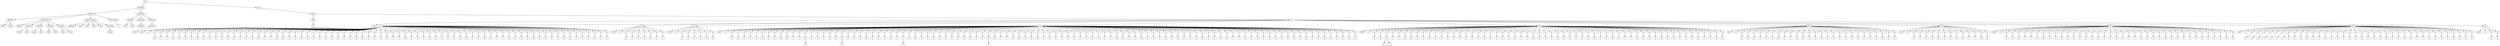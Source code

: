digraph Tree {
	"t0" [label = "TEI"];
	"t1" [label = "teiHeader"];
	"t2" [label = "fileDesc"];
	"t3" [label = "titleStmt"];
	"t4" [label = "title"];
	"t5" [label = "author"];
	"t6" [label = "editionStmt"];
	"t7" [label = "edition"];
	"t8" [label = "respStmt"];
	"t9" [label = "name"];
	"t10" [label = "resp"];
	"t11" [label = "respStmt"];
	"t12" [label = "name"];
	"t13" [label = "resp"];
	"t14" [label = "respStmt"];
	"t15" [label = "name"];
	"t16" [label = "resp"];
	"t17" [label = "respStmt"];
	"t18" [label = "name"];
	"t19" [label = "resp"];
	"t20" [label = "publicationStmt"];
	"t21" [label = "publisher"];
	"t22" [label = "date"];
	"t23" [label = "date"];
	"t24" [label = "idno"];
	"t25" [label = "idno"];
	"t26" [label = "availability"];
	"t27" [label = "licence"];
	"t28" [label = "sourceDesc"];
	"t29" [label = "p"];
	"t30" [label = "profileDesc"];
	"t31" [label = "creation"];
	"t32" [label = "date"];
	"t33" [label = "date"];
	"t34" [label = "langUsage"];
	"t35" [label = "language"];
	"t36" [label = "textClass"];
	"t37" [label = "keywords"];
	"t38" [label = "term"];
	"t39" [label = "text"];
	"t40" [label = "body"];
	"t41" [label = "head"];
	"t42" [label = "lb"];
	"t43" [label = "div"];
	"t44" [label = "head"];
	"t45" [label = "div"];
	"t46" [label = "head"];
	"t47" [label = "p"];
	"t48" [label = "sp"];
	"t49" [label = "p"];
	"t50" [label = "sp"];
	"t51" [label = "p"];
	"t52" [label = "sp"];
	"t53" [label = "p"];
	"t54" [label = "sp"];
	"t55" [label = "p"];
	"t56" [label = "sp"];
	"t57" [label = "p"];
	"t58" [label = "sp"];
	"t59" [label = "p"];
	"t60" [label = "sp"];
	"t61" [label = "p"];
	"t62" [label = "sp"];
	"t63" [label = "p"];
	"t64" [label = "sp"];
	"t65" [label = "p"];
	"t66" [label = "sp"];
	"t67" [label = "p"];
	"t68" [label = "sp"];
	"t69" [label = "p"];
	"t70" [label = "sp"];
	"t71" [label = "p"];
	"t72" [label = "sp"];
	"t73" [label = "p"];
	"t74" [label = "sp"];
	"t75" [label = "p"];
	"t76" [label = "sp"];
	"t77" [label = "p"];
	"t78" [label = "sp"];
	"t79" [label = "p"];
	"t80" [label = "sp"];
	"t81" [label = "p"];
	"t82" [label = "sp"];
	"t83" [label = "p"];
	"t84" [label = "sp"];
	"t85" [label = "p"];
	"t86" [label = "sp"];
	"t87" [label = "p"];
	"t88" [label = "sp"];
	"t89" [label = "p"];
	"t90" [label = "sp"];
	"t91" [label = "p"];
	"t92" [label = "sp"];
	"t93" [label = "p"];
	"t94" [label = "sp"];
	"t95" [label = "p"];
	"t96" [label = "sp"];
	"t97" [label = "p"];
	"t98" [label = "sp"];
	"t99" [label = "p"];
	"t100" [label = "sp"];
	"t101" [label = "p"];
	"t102" [label = "sp"];
	"t103" [label = "p"];
	"t104" [label = "sp"];
	"t105" [label = "p"];
	"t106" [label = "sp"];
	"t107" [label = "p"];
	"t108" [label = "sp"];
	"t109" [label = "p"];
	"t110" [label = "sp"];
	"t111" [label = "p"];
	"t112" [label = "sp"];
	"t113" [label = "p"];
	"t114" [label = "sp"];
	"t115" [label = "p"];
	"t116" [label = "sp"];
	"t117" [label = "p"];
	"t118" [label = "sp"];
	"t119" [label = "p"];
	"t120" [label = "sp"];
	"t121" [label = "p"];
	"t122" [label = "sp"];
	"t123" [label = "p"];
	"t124" [label = "sp"];
	"t125" [label = "p"];
	"t126" [label = "sp"];
	"t127" [label = "p"];
	"t128" [label = "sp"];
	"t129" [label = "p"];
	"t130" [label = "sp"];
	"t131" [label = "p"];
	"t132" [label = "sp"];
	"t133" [label = "p"];
	"t134" [label = "sp"];
	"t135" [label = "p"];
	"t136" [label = "sp"];
	"t137" [label = "p"];
	"t138" [label = "sp"];
	"t139" [label = "p"];
	"t140" [label = "sp"];
	"t141" [label = "p"];
	"t142" [label = "sp"];
	"t143" [label = "p"];
	"t144" [label = "sp"];
	"t145" [label = "p"];
	"t146" [label = "sp"];
	"t147" [label = "p"];
	"t148" [label = "sp"];
	"t149" [label = "p"];
	"t150" [label = "sp"];
	"t151" [label = "p"];
	"t152" [label = "sp"];
	"t153" [label = "p"];
	"t154" [label = "sp"];
	"t155" [label = "p"];
	"t156" [label = "sp"];
	"t157" [label = "p"];
	"t158" [label = "sp"];
	"t159" [label = "p"];
	"t160" [label = "sp"];
	"t161" [label = "p"];
	"t162" [label = "sp"];
	"t163" [label = "p"];
	"t164" [label = "sp"];
	"t165" [label = "p"];
	"t166" [label = "sp"];
	"t167" [label = "p"];
	"t168" [label = "sp"];
	"t169" [label = "p"];
	"t170" [label = "sp"];
	"t171" [label = "p"];
	"t172" [label = "sp"];
	"t173" [label = "p"];
	"t174" [label = "sp"];
	"t175" [label = "p"];
	"t176" [label = "sp"];
	"t177" [label = "p"];
	"t178" [label = "sp"];
	"t179" [label = "p"];
	"t180" [label = "sp"];
	"t181" [label = "p"];
	"t182" [label = "sp"];
	"t183" [label = "p"];
	"t184" [label = "sp"];
	"t185" [label = "p"];
	"t186" [label = "sp"];
	"t187" [label = "p"];
	"t188" [label = "sp"];
	"t189" [label = "p"];
	"t190" [label = "sp"];
	"t191" [label = "p"];
	"t192" [label = "sp"];
	"t193" [label = "p"];
	"t194" [label = "sp"];
	"t195" [label = "p"];
	"t196" [label = "sp"];
	"t197" [label = "p"];
	"t198" [label = "div"];
	"t199" [label = "head"];
	"t200" [label = "p"];
	"t201" [label = "sp"];
	"t202" [label = "p"];
	"t203" [label = "sp"];
	"t204" [label = "p"];
	"t205" [label = "sp"];
	"t206" [label = "p"];
	"t207" [label = "sp"];
	"t208" [label = "p"];
	"t209" [label = "sp"];
	"t210" [label = "p"];
	"t211" [label = "sp"];
	"t212" [label = "p"];
	"t213" [label = "sp"];
	"t214" [label = "p"];
	"t215" [label = "div"];
	"t216" [label = "head"];
	"t217" [label = "p"];
	"t218" [label = "sp"];
	"t219" [label = "p"];
	"t220" [label = "sp"];
	"t221" [label = "p"];
	"t222" [label = "sp"];
	"t223" [label = "p"];
	"t224" [label = "sp"];
	"t225" [label = "p"];
	"t226" [label = "sp"];
	"t227" [label = "p"];
	"t228" [label = "sp"];
	"t229" [label = "p"];
	"t230" [label = "div"];
	"t231" [label = "head"];
	"t232" [label = "p"];
	"t233" [label = "sp"];
	"t234" [label = "p"];
	"t235" [label = "sp"];
	"t236" [label = "p"];
	"t237" [label = "sp"];
	"t238" [label = "p"];
	"t239" [label = "sp"];
	"t240" [label = "p"];
	"t241" [label = "sp"];
	"t242" [label = "p"];
	"t243" [label = "sp"];
	"t244" [label = "p"];
	"t245" [label = "sp"];
	"t246" [label = "p"];
	"t247" [label = "sp"];
	"t248" [label = "p"];
	"t249" [label = "sp"];
	"t250" [label = "p"];
	"t251" [label = "sp"];
	"t252" [label = "p"];
	"t253" [label = "sp"];
	"t254" [label = "p"];
	"t255" [label = "sp"];
	"t256" [label = "p"];
	"t257" [label = "sp"];
	"t258" [label = "p"];
	"t259" [label = "hi"];
	"t260" [label = "sp"];
	"t261" [label = "p"];
	"t262" [label = "sp"];
	"t263" [label = "p"];
	"t264" [label = "sp"];
	"t265" [label = "p"];
	"t266" [label = "sp"];
	"t267" [label = "p"];
	"t268" [label = "sp"];
	"t269" [label = "p"];
	"t270" [label = "sp"];
	"t271" [label = "p"];
	"t272" [label = "hi"];
	"t273" [label = "sp"];
	"t274" [label = "p"];
	"t275" [label = "sp"];
	"t276" [label = "p"];
	"t277" [label = "sp"];
	"t278" [label = "p"];
	"t279" [label = "sp"];
	"t280" [label = "p"];
	"t281" [label = "sp"];
	"t282" [label = "p"];
	"t283" [label = "sp"];
	"t284" [label = "p"];
	"t285" [label = "sp"];
	"t286" [label = "p"];
	"t287" [label = "sp"];
	"t288" [label = "p"];
	"t289" [label = "sp"];
	"t290" [label = "p"];
	"t291" [label = "sp"];
	"t292" [label = "p"];
	"t293" [label = "hi"];
	"t294" [label = "sp"];
	"t295" [label = "p"];
	"t296" [label = "sp"];
	"t297" [label = "p"];
	"t298" [label = "sp"];
	"t299" [label = "p"];
	"t300" [label = "sp"];
	"t301" [label = "p"];
	"t302" [label = "sp"];
	"t303" [label = "p"];
	"t304" [label = "sp"];
	"t305" [label = "p"];
	"t306" [label = "sp"];
	"t307" [label = "p"];
	"t308" [label = "sp"];
	"t309" [label = "p"];
	"t310" [label = "sp"];
	"t311" [label = "p"];
	"t312" [label = "sp"];
	"t313" [label = "p"];
	"t314" [label = "sp"];
	"t315" [label = "p"];
	"t316" [label = "sp"];
	"t317" [label = "p"];
	"t318" [label = "sp"];
	"t319" [label = "p"];
	"t320" [label = "sp"];
	"t321" [label = "p"];
	"t322" [label = "hi"];
	"t323" [label = "sp"];
	"t324" [label = "p"];
	"t325" [label = "sp"];
	"t326" [label = "p"];
	"t327" [label = "sp"];
	"t328" [label = "p"];
	"t329" [label = "sp"];
	"t330" [label = "p"];
	"t331" [label = "sp"];
	"t332" [label = "p"];
	"t333" [label = "sp"];
	"t334" [label = "p"];
	"t335" [label = "sp"];
	"t336" [label = "p"];
	"t337" [label = "sp"];
	"t338" [label = "p"];
	"t339" [label = "sp"];
	"t340" [label = "p"];
	"t341" [label = "sp"];
	"t342" [label = "p"];
	"t343" [label = "sp"];
	"t344" [label = "p"];
	"t345" [label = "sp"];
	"t346" [label = "p"];
	"t347" [label = "sp"];
	"t348" [label = "p"];
	"t349" [label = "sp"];
	"t350" [label = "p"];
	"t351" [label = "sp"];
	"t352" [label = "p"];
	"t353" [label = "sp"];
	"t354" [label = "p"];
	"t355" [label = "sp"];
	"t356" [label = "p"];
	"t357" [label = "sp"];
	"t358" [label = "p"];
	"t359" [label = "sp"];
	"t360" [label = "p"];
	"t361" [label = "sp"];
	"t362" [label = "p"];
	"t363" [label = "sp"];
	"t364" [label = "p"];
	"t365" [label = "sp"];
	"t366" [label = "p"];
	"t367" [label = "sp"];
	"t368" [label = "p"];
	"t369" [label = "sp"];
	"t370" [label = "p"];
	"t371" [label = "sp"];
	"t372" [label = "p"];
	"t373" [label = "sp"];
	"t374" [label = "p"];
	"t375" [label = "sp"];
	"t376" [label = "p"];
	"t377" [label = "sp"];
	"t378" [label = "p"];
	"t379" [label = "sp"];
	"t380" [label = "p"];
	"t381" [label = "sp"];
	"t382" [label = "p"];
	"t383" [label = "sp"];
	"t384" [label = "p"];
	"t385" [label = "sp"];
	"t386" [label = "p"];
	"t387" [label = "sp"];
	"t388" [label = "p"];
	"t389" [label = "sp"];
	"t390" [label = "p"];
	"t391" [label = "sp"];
	"t392" [label = "p"];
	"t393" [label = "sp"];
	"t394" [label = "p"];
	"t395" [label = "sp"];
	"t396" [label = "p"];
	"t397" [label = "sp"];
	"t398" [label = "p"];
	"t399" [label = "sp"];
	"t400" [label = "p"];
	"t401" [label = "sp"];
	"t402" [label = "p"];
	"t403" [label = "sp"];
	"t404" [label = "p"];
	"t405" [label = "sp"];
	"t406" [label = "p"];
	"t407" [label = "sp"];
	"t408" [label = "p"];
	"t409" [label = "sp"];
	"t410" [label = "p"];
	"t411" [label = "sp"];
	"t412" [label = "p"];
	"t413" [label = "sp"];
	"t414" [label = "p"];
	"t415" [label = "sp"];
	"t416" [label = "p"];
	"t417" [label = "sp"];
	"t418" [label = "p"];
	"t419" [label = "sp"];
	"t420" [label = "p"];
	"t421" [label = "sp"];
	"t422" [label = "p"];
	"t423" [label = "sp"];
	"t424" [label = "p"];
	"t425" [label = "sp"];
	"t426" [label = "p"];
	"t427" [label = "sp"];
	"t428" [label = "p"];
	"t429" [label = "sp"];
	"t430" [label = "p"];
	"t431" [label = "sp"];
	"t432" [label = "p"];
	"t433" [label = "sp"];
	"t434" [label = "p"];
	"t435" [label = "sp"];
	"t436" [label = "p"];
	"t437" [label = "sp"];
	"t438" [label = "p"];
	"t439" [label = "sp"];
	"t440" [label = "p"];
	"t441" [label = "sp"];
	"t442" [label = "p"];
	"t443" [label = "div"];
	"t444" [label = "head"];
	"t445" [label = "p"];
	"t446" [label = "sp"];
	"t447" [label = "p"];
	"t448" [label = "sp"];
	"t449" [label = "p"];
	"t450" [label = "sp"];
	"t451" [label = "p"];
	"t452" [label = "hi"];
	"t453" [label = "hi"];
	"t454" [label = "sp"];
	"t455" [label = "p"];
	"t456" [label = "sp"];
	"t457" [label = "p"];
	"t458" [label = "sp"];
	"t459" [label = "p"];
	"t460" [label = "sp"];
	"t461" [label = "p"];
	"t462" [label = "sp"];
	"t463" [label = "p"];
	"t464" [label = "sp"];
	"t465" [label = "p"];
	"t466" [label = "sp"];
	"t467" [label = "p"];
	"t468" [label = "sp"];
	"t469" [label = "p"];
	"t470" [label = "sp"];
	"t471" [label = "p"];
	"t472" [label = "sp"];
	"t473" [label = "p"];
	"t474" [label = "sp"];
	"t475" [label = "p"];
	"t476" [label = "sp"];
	"t477" [label = "p"];
	"t478" [label = "sp"];
	"t479" [label = "p"];
	"t480" [label = "sp"];
	"t481" [label = "p"];
	"t482" [label = "sp"];
	"t483" [label = "p"];
	"t484" [label = "sp"];
	"t485" [label = "p"];
	"t486" [label = "sp"];
	"t487" [label = "p"];
	"t488" [label = "sp"];
	"t489" [label = "p"];
	"t490" [label = "sp"];
	"t491" [label = "p"];
	"t492" [label = "sp"];
	"t493" [label = "p"];
	"t494" [label = "sp"];
	"t495" [label = "p"];
	"t496" [label = "sp"];
	"t497" [label = "p"];
	"t498" [label = "sp"];
	"t499" [label = "p"];
	"t500" [label = "sp"];
	"t501" [label = "p"];
	"t502" [label = "sp"];
	"t503" [label = "p"];
	"t504" [label = "sp"];
	"t505" [label = "p"];
	"t506" [label = "sp"];
	"t507" [label = "p"];
	"t508" [label = "sp"];
	"t509" [label = "p"];
	"t510" [label = "sp"];
	"t511" [label = "p"];
	"t512" [label = "sp"];
	"t513" [label = "p"];
	"t514" [label = "sp"];
	"t515" [label = "p"];
	"t516" [label = "sp"];
	"t517" [label = "p"];
	"t518" [label = "sp"];
	"t519" [label = "p"];
	"t520" [label = "sp"];
	"t521" [label = "p"];
	"t522" [label = "sp"];
	"t523" [label = "p"];
	"t524" [label = "sp"];
	"t525" [label = "p"];
	"t526" [label = "sp"];
	"t527" [label = "p"];
	"t528" [label = "sp"];
	"t529" [label = "p"];
	"t530" [label = "sp"];
	"t531" [label = "p"];
	"t532" [label = "sp"];
	"t533" [label = "p"];
	"t534" [label = "sp"];
	"t535" [label = "p"];
	"t536" [label = "sp"];
	"t537" [label = "p"];
	"t538" [label = "sp"];
	"t539" [label = "p"];
	"t540" [label = "sp"];
	"t541" [label = "p"];
	"t542" [label = "sp"];
	"t543" [label = "p"];
	"t544" [label = "sp"];
	"t545" [label = "p"];
	"t546" [label = "sp"];
	"t547" [label = "p"];
	"t548" [label = "sp"];
	"t549" [label = "p"];
	"t550" [label = "sp"];
	"t551" [label = "p"];
	"t552" [label = "sp"];
	"t553" [label = "p"];
	"t554" [label = "sp"];
	"t555" [label = "p"];
	"t556" [label = "sp"];
	"t557" [label = "p"];
	"t558" [label = "sp"];
	"t559" [label = "p"];
	"t560" [label = "sp"];
	"t561" [label = "p"];
	"t562" [label = "sp"];
	"t563" [label = "p"];
	"t564" [label = "div"];
	"t565" [label = "head"];
	"t566" [label = "p"];
	"t567" [label = "sp"];
	"t568" [label = "p"];
	"t569" [label = "sp"];
	"t570" [label = "p"];
	"t571" [label = "sp"];
	"t572" [label = "p"];
	"t573" [label = "sp"];
	"t574" [label = "p"];
	"t575" [label = "sp"];
	"t576" [label = "p"];
	"t577" [label = "sp"];
	"t578" [label = "p"];
	"t579" [label = "sp"];
	"t580" [label = "p"];
	"t581" [label = "sp"];
	"t582" [label = "p"];
	"t583" [label = "sp"];
	"t584" [label = "p"];
	"t585" [label = "sp"];
	"t586" [label = "p"];
	"t587" [label = "sp"];
	"t588" [label = "p"];
	"t589" [label = "sp"];
	"t590" [label = "p"];
	"t591" [label = "sp"];
	"t592" [label = "p"];
	"t593" [label = "sp"];
	"t594" [label = "p"];
	"t595" [label = "sp"];
	"t596" [label = "p"];
	"t597" [label = "sp"];
	"t598" [label = "p"];
	"t599" [label = "sp"];
	"t600" [label = "p"];
	"t601" [label = "sp"];
	"t602" [label = "p"];
	"t603" [label = "sp"];
	"t604" [label = "p"];
	"t605" [label = "sp"];
	"t606" [label = "p"];
	"t607" [label = "sp"];
	"t608" [label = "p"];
	"t609" [label = "sp"];
	"t610" [label = "p"];
	"t611" [label = "sp"];
	"t612" [label = "p"];
	"t613" [label = "sp"];
	"t614" [label = "p"];
	"t615" [label = "sp"];
	"t616" [label = "p"];
	"t617" [label = "sp"];
	"t618" [label = "p"];
	"t619" [label = "div"];
	"t620" [label = "head"];
	"t621" [label = "p"];
	"t622" [label = "sp"];
	"t623" [label = "p"];
	"t624" [label = "sp"];
	"t625" [label = "p"];
	"t626" [label = "sp"];
	"t627" [label = "p"];
	"t628" [label = "sp"];
	"t629" [label = "p"];
	"t630" [label = "sp"];
	"t631" [label = "p"];
	"t632" [label = "sp"];
	"t633" [label = "p"];
	"t634" [label = "sp"];
	"t635" [label = "p"];
	"t636" [label = "sp"];
	"t637" [label = "p"];
	"t638" [label = "sp"];
	"t639" [label = "p"];
	"t640" [label = "sp"];
	"t641" [label = "p"];
	"t642" [label = "sp"];
	"t643" [label = "p"];
	"t644" [label = "sp"];
	"t645" [label = "p"];
	"t646" [label = "sp"];
	"t647" [label = "p"];
	"t648" [label = "div"];
	"t649" [label = "head"];
	"t650" [label = "p"];
	"t651" [label = "sp"];
	"t652" [label = "p"];
	"t653" [label = "sp"];
	"t654" [label = "p"];
	"t655" [label = "sp"];
	"t656" [label = "p"];
	"t657" [label = "sp"];
	"t658" [label = "p"];
	"t659" [label = "sp"];
	"t660" [label = "p"];
	"t661" [label = "sp"];
	"t662" [label = "p"];
	"t663" [label = "sp"];
	"t664" [label = "p"];
	"t665" [label = "sp"];
	"t666" [label = "p"];
	"t667" [label = "sp"];
	"t668" [label = "p"];
	"t669" [label = "sp"];
	"t670" [label = "p"];
	"t671" [label = "sp"];
	"t672" [label = "p"];
	"t673" [label = "sp"];
	"t674" [label = "p"];
	"t675" [label = "sp"];
	"t676" [label = "p"];
	"t677" [label = "sp"];
	"t678" [label = "p"];
	"t679" [label = "sp"];
	"t680" [label = "p"];
	"t681" [label = "sp"];
	"t682" [label = "p"];
	"t683" [label = "sp"];
	"t684" [label = "p"];
	"t685" [label = "sp"];
	"t686" [label = "p"];
	"t687" [label = "sp"];
	"t688" [label = "p"];
	"t689" [label = "sp"];
	"t690" [label = "p"];
	"t691" [label = "sp"];
	"t692" [label = "p"];
	"t693" [label = "sp"];
	"t694" [label = "p"];
	"t695" [label = "sp"];
	"t696" [label = "p"];
	"t697" [label = "sp"];
	"t698" [label = "p"];
	"t699" [label = "sp"];
	"t700" [label = "p"];
	"t701" [label = "sp"];
	"t702" [label = "p"];
	"t703" [label = "sp"];
	"t704" [label = "p"];
	"t705" [label = "sp"];
	"t706" [label = "p"];
	"t707" [label = "sp"];
	"t708" [label = "p"];
	"t709" [label = "sp"];
	"t710" [label = "p"];
	"t711" [label = "sp"];
	"t712" [label = "p"];
	"t713" [label = "sp"];
	"t714" [label = "p"];
	"t715" [label = "sp"];
	"t716" [label = "p"];
	"t717" [label = "sp"];
	"t718" [label = "p"];
	"t719" [label = "sp"];
	"t720" [label = "p"];
	"t721" [label = "sp"];
	"t722" [label = "p"];
	"t723" [label = "sp"];
	"t724" [label = "p"];
	"t725" [label = "sp"];
	"t726" [label = "p"];
	"t727" [label = "div"];
	"t728" [label = "head"];
	"t729" [label = "p"];
	"t730" [label = "sp"];
	"t731" [label = "p"];
	"t732" [label = "sp"];
	"t733" [label = "p"];
	"t734" [label = "sp"];
	"t735" [label = "p"];
	"t736" [label = "sp"];
	"t737" [label = "p"];
	"t738" [label = "sp"];
	"t739" [label = "p"];
	"t740" [label = "sp"];
	"t741" [label = "p"];
	"t742" [label = "sp"];
	"t743" [label = "p"];
	"t744" [label = "p"];
	"t745" [label = "sp"];
	"t746" [label = "p"];
	"t747" [label = "sp"];
	"t748" [label = "p"];
	"t749" [label = "sp"];
	"t750" [label = "p"];
	"t751" [label = "sp"];
	"t752" [label = "p"];
	"t753" [label = "sp"];
	"t754" [label = "p"];
	"t755" [label = "sp"];
	"t756" [label = "p"];
	"t757" [label = "sp"];
	"t758" [label = "p"];
	"t759" [label = "sp"];
	"t760" [label = "p"];
	"t761" [label = "sp"];
	"t762" [label = "p"];
	"t763" [label = "sp"];
	"t764" [label = "p"];
	"t765" [label = "sp"];
	"t766" [label = "p"];
	"t767" [label = "sp"];
	"t768" [label = "p"];
	"t769" [label = "sp"];
	"t770" [label = "p"];
	"t771" [label = "sp"];
	"t772" [label = "p"];
	"t773" [label = "sp"];
	"t774" [label = "p"];
	"t775" [label = "sp"];
	"t776" [label = "p"];
	"t777" [label = "sp"];
	"t778" [label = "p"];
	"t779" [label = "sp"];
	"t780" [label = "p"];
	"t781" [label = "sp"];
	"t782" [label = "p"];
	"t783" [label = "sp"];
	"t784" [label = "p"];
	"t785" [label = "sp"];
	"t786" [label = "p"];
	"t787" [label = "sp"];
	"t788" [label = "p"];
	"t789" [label = "sp"];
	"t790" [label = "p"];
	"t791" [label = "sp"];
	"t792" [label = "p"];
	"t793" [label = "sp"];
	"t794" [label = "p"];
	"t795" [label = "sp"];
	"t796" [label = "p"];
	"t797" [label = "sp"];
	"t798" [label = "p"];
	"t799" [label = "sp"];
	"t800" [label = "p"];
	"t801" [label = "sp"];
	"t802" [label = "p"];
	"t803" [label = "sp"];
	"t804" [label = "p"];
	"t805" [label = "div"];
	"t806" [label = "head"];
	"t807" [label = "p"];
	"t808" [label = "sp"];
	"t809" [label = "p"];
	"t810" [label = "sp"];
	"t811" [label = "p"];
	"t0" -> "t1";
	"t1" -> "t2";
	"t2" -> "t3";
	"t3" -> "t4";
	"t3" -> "t5";
	"t2" -> "t6";
	"t6" -> "t7";
	"t6" -> "t8";
	"t8" -> "t9";
	"t8" -> "t10";
	"t6" -> "t11";
	"t11" -> "t12";
	"t11" -> "t13";
	"t6" -> "t14";
	"t14" -> "t15";
	"t14" -> "t16";
	"t6" -> "t17";
	"t17" -> "t18";
	"t17" -> "t19";
	"t2" -> "t20";
	"t20" -> "t21";
	"t20" -> "t22";
	"t20" -> "t23";
	"t20" -> "t24";
	"t20" -> "t25";
	"t20" -> "t26";
	"t26" -> "t27";
	"t2" -> "t28";
	"t28" -> "t29";
	"t1" -> "t30";
	"t30" -> "t31";
	"t31" -> "t32";
	"t31" -> "t33";
	"t30" -> "t34";
	"t34" -> "t35";
	"t30" -> "t36";
	"t36" -> "t37";
	"t37" -> "t38";
	"t0" -> "t39";
	"t39" -> "t40";
	"t40" -> "t41";
	"t41" -> "t42";
	"t40" -> "t43";
	"t43" -> "t44";
	"t43" -> "t45";
	"t45" -> "t46";
	"t45" -> "t47";
	"t45" -> "t48";
	"t48" -> "t49";
	"t45" -> "t50";
	"t50" -> "t51";
	"t45" -> "t52";
	"t52" -> "t53";
	"t45" -> "t54";
	"t54" -> "t55";
	"t45" -> "t56";
	"t56" -> "t57";
	"t45" -> "t58";
	"t58" -> "t59";
	"t45" -> "t60";
	"t60" -> "t61";
	"t45" -> "t62";
	"t62" -> "t63";
	"t45" -> "t64";
	"t64" -> "t65";
	"t45" -> "t66";
	"t66" -> "t67";
	"t45" -> "t68";
	"t68" -> "t69";
	"t45" -> "t70";
	"t70" -> "t71";
	"t45" -> "t72";
	"t72" -> "t73";
	"t45" -> "t74";
	"t74" -> "t75";
	"t45" -> "t76";
	"t76" -> "t77";
	"t45" -> "t78";
	"t78" -> "t79";
	"t45" -> "t80";
	"t80" -> "t81";
	"t45" -> "t82";
	"t82" -> "t83";
	"t45" -> "t84";
	"t84" -> "t85";
	"t45" -> "t86";
	"t86" -> "t87";
	"t45" -> "t88";
	"t88" -> "t89";
	"t45" -> "t90";
	"t90" -> "t91";
	"t45" -> "t92";
	"t92" -> "t93";
	"t45" -> "t94";
	"t94" -> "t95";
	"t45" -> "t96";
	"t96" -> "t97";
	"t45" -> "t98";
	"t98" -> "t99";
	"t45" -> "t100";
	"t100" -> "t101";
	"t45" -> "t102";
	"t102" -> "t103";
	"t45" -> "t104";
	"t104" -> "t105";
	"t45" -> "t106";
	"t106" -> "t107";
	"t45" -> "t108";
	"t108" -> "t109";
	"t45" -> "t110";
	"t110" -> "t111";
	"t45" -> "t112";
	"t112" -> "t113";
	"t45" -> "t114";
	"t114" -> "t115";
	"t45" -> "t116";
	"t116" -> "t117";
	"t45" -> "t118";
	"t118" -> "t119";
	"t45" -> "t120";
	"t120" -> "t121";
	"t45" -> "t122";
	"t122" -> "t123";
	"t45" -> "t124";
	"t124" -> "t125";
	"t45" -> "t126";
	"t126" -> "t127";
	"t45" -> "t128";
	"t128" -> "t129";
	"t45" -> "t130";
	"t130" -> "t131";
	"t45" -> "t132";
	"t132" -> "t133";
	"t45" -> "t134";
	"t134" -> "t135";
	"t45" -> "t136";
	"t136" -> "t137";
	"t45" -> "t138";
	"t138" -> "t139";
	"t45" -> "t140";
	"t140" -> "t141";
	"t45" -> "t142";
	"t142" -> "t143";
	"t45" -> "t144";
	"t144" -> "t145";
	"t45" -> "t146";
	"t146" -> "t147";
	"t45" -> "t148";
	"t148" -> "t149";
	"t45" -> "t150";
	"t150" -> "t151";
	"t45" -> "t152";
	"t152" -> "t153";
	"t45" -> "t154";
	"t154" -> "t155";
	"t45" -> "t156";
	"t156" -> "t157";
	"t45" -> "t158";
	"t158" -> "t159";
	"t45" -> "t160";
	"t160" -> "t161";
	"t45" -> "t162";
	"t162" -> "t163";
	"t45" -> "t164";
	"t164" -> "t165";
	"t45" -> "t166";
	"t166" -> "t167";
	"t45" -> "t168";
	"t168" -> "t169";
	"t45" -> "t170";
	"t170" -> "t171";
	"t45" -> "t172";
	"t172" -> "t173";
	"t45" -> "t174";
	"t174" -> "t175";
	"t45" -> "t176";
	"t176" -> "t177";
	"t45" -> "t178";
	"t178" -> "t179";
	"t45" -> "t180";
	"t180" -> "t181";
	"t45" -> "t182";
	"t182" -> "t183";
	"t45" -> "t184";
	"t184" -> "t185";
	"t45" -> "t186";
	"t186" -> "t187";
	"t45" -> "t188";
	"t188" -> "t189";
	"t45" -> "t190";
	"t190" -> "t191";
	"t45" -> "t192";
	"t192" -> "t193";
	"t45" -> "t194";
	"t194" -> "t195";
	"t45" -> "t196";
	"t196" -> "t197";
	"t43" -> "t198";
	"t198" -> "t199";
	"t198" -> "t200";
	"t198" -> "t201";
	"t201" -> "t202";
	"t198" -> "t203";
	"t203" -> "t204";
	"t198" -> "t205";
	"t205" -> "t206";
	"t198" -> "t207";
	"t207" -> "t208";
	"t198" -> "t209";
	"t209" -> "t210";
	"t198" -> "t211";
	"t211" -> "t212";
	"t198" -> "t213";
	"t213" -> "t214";
	"t43" -> "t215";
	"t215" -> "t216";
	"t215" -> "t217";
	"t215" -> "t218";
	"t218" -> "t219";
	"t215" -> "t220";
	"t220" -> "t221";
	"t215" -> "t222";
	"t222" -> "t223";
	"t215" -> "t224";
	"t224" -> "t225";
	"t215" -> "t226";
	"t226" -> "t227";
	"t215" -> "t228";
	"t228" -> "t229";
	"t43" -> "t230";
	"t230" -> "t231";
	"t230" -> "t232";
	"t230" -> "t233";
	"t233" -> "t234";
	"t230" -> "t235";
	"t235" -> "t236";
	"t230" -> "t237";
	"t237" -> "t238";
	"t230" -> "t239";
	"t239" -> "t240";
	"t230" -> "t241";
	"t241" -> "t242";
	"t230" -> "t243";
	"t243" -> "t244";
	"t230" -> "t245";
	"t245" -> "t246";
	"t230" -> "t247";
	"t247" -> "t248";
	"t230" -> "t249";
	"t249" -> "t250";
	"t230" -> "t251";
	"t251" -> "t252";
	"t230" -> "t253";
	"t253" -> "t254";
	"t230" -> "t255";
	"t255" -> "t256";
	"t230" -> "t257";
	"t257" -> "t258";
	"t258" -> "t259";
	"t230" -> "t260";
	"t260" -> "t261";
	"t230" -> "t262";
	"t262" -> "t263";
	"t230" -> "t264";
	"t264" -> "t265";
	"t230" -> "t266";
	"t266" -> "t267";
	"t230" -> "t268";
	"t268" -> "t269";
	"t230" -> "t270";
	"t270" -> "t271";
	"t271" -> "t272";
	"t230" -> "t273";
	"t273" -> "t274";
	"t230" -> "t275";
	"t275" -> "t276";
	"t230" -> "t277";
	"t277" -> "t278";
	"t230" -> "t279";
	"t279" -> "t280";
	"t230" -> "t281";
	"t281" -> "t282";
	"t230" -> "t283";
	"t283" -> "t284";
	"t230" -> "t285";
	"t285" -> "t286";
	"t230" -> "t287";
	"t287" -> "t288";
	"t230" -> "t289";
	"t289" -> "t290";
	"t230" -> "t291";
	"t291" -> "t292";
	"t292" -> "t293";
	"t230" -> "t294";
	"t294" -> "t295";
	"t230" -> "t296";
	"t296" -> "t297";
	"t230" -> "t298";
	"t298" -> "t299";
	"t230" -> "t300";
	"t300" -> "t301";
	"t230" -> "t302";
	"t302" -> "t303";
	"t230" -> "t304";
	"t304" -> "t305";
	"t230" -> "t306";
	"t306" -> "t307";
	"t230" -> "t308";
	"t308" -> "t309";
	"t230" -> "t310";
	"t310" -> "t311";
	"t230" -> "t312";
	"t312" -> "t313";
	"t230" -> "t314";
	"t314" -> "t315";
	"t230" -> "t316";
	"t316" -> "t317";
	"t230" -> "t318";
	"t318" -> "t319";
	"t230" -> "t320";
	"t320" -> "t321";
	"t321" -> "t322";
	"t230" -> "t323";
	"t323" -> "t324";
	"t230" -> "t325";
	"t325" -> "t326";
	"t230" -> "t327";
	"t327" -> "t328";
	"t230" -> "t329";
	"t329" -> "t330";
	"t230" -> "t331";
	"t331" -> "t332";
	"t230" -> "t333";
	"t333" -> "t334";
	"t230" -> "t335";
	"t335" -> "t336";
	"t230" -> "t337";
	"t337" -> "t338";
	"t230" -> "t339";
	"t339" -> "t340";
	"t230" -> "t341";
	"t341" -> "t342";
	"t230" -> "t343";
	"t343" -> "t344";
	"t230" -> "t345";
	"t345" -> "t346";
	"t230" -> "t347";
	"t347" -> "t348";
	"t230" -> "t349";
	"t349" -> "t350";
	"t230" -> "t351";
	"t351" -> "t352";
	"t230" -> "t353";
	"t353" -> "t354";
	"t230" -> "t355";
	"t355" -> "t356";
	"t230" -> "t357";
	"t357" -> "t358";
	"t230" -> "t359";
	"t359" -> "t360";
	"t230" -> "t361";
	"t361" -> "t362";
	"t230" -> "t363";
	"t363" -> "t364";
	"t230" -> "t365";
	"t365" -> "t366";
	"t230" -> "t367";
	"t367" -> "t368";
	"t230" -> "t369";
	"t369" -> "t370";
	"t230" -> "t371";
	"t371" -> "t372";
	"t230" -> "t373";
	"t373" -> "t374";
	"t230" -> "t375";
	"t375" -> "t376";
	"t230" -> "t377";
	"t377" -> "t378";
	"t230" -> "t379";
	"t379" -> "t380";
	"t230" -> "t381";
	"t381" -> "t382";
	"t230" -> "t383";
	"t383" -> "t384";
	"t230" -> "t385";
	"t385" -> "t386";
	"t230" -> "t387";
	"t387" -> "t388";
	"t230" -> "t389";
	"t389" -> "t390";
	"t230" -> "t391";
	"t391" -> "t392";
	"t230" -> "t393";
	"t393" -> "t394";
	"t230" -> "t395";
	"t395" -> "t396";
	"t230" -> "t397";
	"t397" -> "t398";
	"t230" -> "t399";
	"t399" -> "t400";
	"t230" -> "t401";
	"t401" -> "t402";
	"t230" -> "t403";
	"t403" -> "t404";
	"t230" -> "t405";
	"t405" -> "t406";
	"t230" -> "t407";
	"t407" -> "t408";
	"t230" -> "t409";
	"t409" -> "t410";
	"t230" -> "t411";
	"t411" -> "t412";
	"t230" -> "t413";
	"t413" -> "t414";
	"t230" -> "t415";
	"t415" -> "t416";
	"t230" -> "t417";
	"t417" -> "t418";
	"t230" -> "t419";
	"t419" -> "t420";
	"t230" -> "t421";
	"t421" -> "t422";
	"t230" -> "t423";
	"t423" -> "t424";
	"t230" -> "t425";
	"t425" -> "t426";
	"t230" -> "t427";
	"t427" -> "t428";
	"t230" -> "t429";
	"t429" -> "t430";
	"t230" -> "t431";
	"t431" -> "t432";
	"t230" -> "t433";
	"t433" -> "t434";
	"t230" -> "t435";
	"t435" -> "t436";
	"t230" -> "t437";
	"t437" -> "t438";
	"t230" -> "t439";
	"t439" -> "t440";
	"t230" -> "t441";
	"t441" -> "t442";
	"t43" -> "t443";
	"t443" -> "t444";
	"t443" -> "t445";
	"t443" -> "t446";
	"t446" -> "t447";
	"t443" -> "t448";
	"t448" -> "t449";
	"t443" -> "t450";
	"t450" -> "t451";
	"t451" -> "t452";
	"t451" -> "t453";
	"t443" -> "t454";
	"t454" -> "t455";
	"t443" -> "t456";
	"t456" -> "t457";
	"t443" -> "t458";
	"t458" -> "t459";
	"t443" -> "t460";
	"t460" -> "t461";
	"t443" -> "t462";
	"t462" -> "t463";
	"t443" -> "t464";
	"t464" -> "t465";
	"t443" -> "t466";
	"t466" -> "t467";
	"t443" -> "t468";
	"t468" -> "t469";
	"t443" -> "t470";
	"t470" -> "t471";
	"t443" -> "t472";
	"t472" -> "t473";
	"t443" -> "t474";
	"t474" -> "t475";
	"t443" -> "t476";
	"t476" -> "t477";
	"t443" -> "t478";
	"t478" -> "t479";
	"t443" -> "t480";
	"t480" -> "t481";
	"t443" -> "t482";
	"t482" -> "t483";
	"t443" -> "t484";
	"t484" -> "t485";
	"t443" -> "t486";
	"t486" -> "t487";
	"t443" -> "t488";
	"t488" -> "t489";
	"t443" -> "t490";
	"t490" -> "t491";
	"t443" -> "t492";
	"t492" -> "t493";
	"t443" -> "t494";
	"t494" -> "t495";
	"t443" -> "t496";
	"t496" -> "t497";
	"t443" -> "t498";
	"t498" -> "t499";
	"t443" -> "t500";
	"t500" -> "t501";
	"t443" -> "t502";
	"t502" -> "t503";
	"t443" -> "t504";
	"t504" -> "t505";
	"t443" -> "t506";
	"t506" -> "t507";
	"t443" -> "t508";
	"t508" -> "t509";
	"t443" -> "t510";
	"t510" -> "t511";
	"t443" -> "t512";
	"t512" -> "t513";
	"t443" -> "t514";
	"t514" -> "t515";
	"t443" -> "t516";
	"t516" -> "t517";
	"t443" -> "t518";
	"t518" -> "t519";
	"t443" -> "t520";
	"t520" -> "t521";
	"t443" -> "t522";
	"t522" -> "t523";
	"t443" -> "t524";
	"t524" -> "t525";
	"t443" -> "t526";
	"t526" -> "t527";
	"t443" -> "t528";
	"t528" -> "t529";
	"t443" -> "t530";
	"t530" -> "t531";
	"t443" -> "t532";
	"t532" -> "t533";
	"t443" -> "t534";
	"t534" -> "t535";
	"t443" -> "t536";
	"t536" -> "t537";
	"t443" -> "t538";
	"t538" -> "t539";
	"t443" -> "t540";
	"t540" -> "t541";
	"t443" -> "t542";
	"t542" -> "t543";
	"t443" -> "t544";
	"t544" -> "t545";
	"t443" -> "t546";
	"t546" -> "t547";
	"t443" -> "t548";
	"t548" -> "t549";
	"t443" -> "t550";
	"t550" -> "t551";
	"t443" -> "t552";
	"t552" -> "t553";
	"t443" -> "t554";
	"t554" -> "t555";
	"t443" -> "t556";
	"t556" -> "t557";
	"t443" -> "t558";
	"t558" -> "t559";
	"t443" -> "t560";
	"t560" -> "t561";
	"t443" -> "t562";
	"t562" -> "t563";
	"t43" -> "t564";
	"t564" -> "t565";
	"t564" -> "t566";
	"t564" -> "t567";
	"t567" -> "t568";
	"t564" -> "t569";
	"t569" -> "t570";
	"t564" -> "t571";
	"t571" -> "t572";
	"t564" -> "t573";
	"t573" -> "t574";
	"t564" -> "t575";
	"t575" -> "t576";
	"t564" -> "t577";
	"t577" -> "t578";
	"t564" -> "t579";
	"t579" -> "t580";
	"t564" -> "t581";
	"t581" -> "t582";
	"t564" -> "t583";
	"t583" -> "t584";
	"t564" -> "t585";
	"t585" -> "t586";
	"t564" -> "t587";
	"t587" -> "t588";
	"t564" -> "t589";
	"t589" -> "t590";
	"t564" -> "t591";
	"t591" -> "t592";
	"t564" -> "t593";
	"t593" -> "t594";
	"t564" -> "t595";
	"t595" -> "t596";
	"t564" -> "t597";
	"t597" -> "t598";
	"t564" -> "t599";
	"t599" -> "t600";
	"t564" -> "t601";
	"t601" -> "t602";
	"t564" -> "t603";
	"t603" -> "t604";
	"t564" -> "t605";
	"t605" -> "t606";
	"t564" -> "t607";
	"t607" -> "t608";
	"t564" -> "t609";
	"t609" -> "t610";
	"t564" -> "t611";
	"t611" -> "t612";
	"t564" -> "t613";
	"t613" -> "t614";
	"t564" -> "t615";
	"t615" -> "t616";
	"t564" -> "t617";
	"t617" -> "t618";
	"t43" -> "t619";
	"t619" -> "t620";
	"t619" -> "t621";
	"t619" -> "t622";
	"t622" -> "t623";
	"t619" -> "t624";
	"t624" -> "t625";
	"t619" -> "t626";
	"t626" -> "t627";
	"t619" -> "t628";
	"t628" -> "t629";
	"t619" -> "t630";
	"t630" -> "t631";
	"t619" -> "t632";
	"t632" -> "t633";
	"t619" -> "t634";
	"t634" -> "t635";
	"t619" -> "t636";
	"t636" -> "t637";
	"t619" -> "t638";
	"t638" -> "t639";
	"t619" -> "t640";
	"t640" -> "t641";
	"t619" -> "t642";
	"t642" -> "t643";
	"t619" -> "t644";
	"t644" -> "t645";
	"t619" -> "t646";
	"t646" -> "t647";
	"t43" -> "t648";
	"t648" -> "t649";
	"t648" -> "t650";
	"t648" -> "t651";
	"t651" -> "t652";
	"t648" -> "t653";
	"t653" -> "t654";
	"t648" -> "t655";
	"t655" -> "t656";
	"t648" -> "t657";
	"t657" -> "t658";
	"t648" -> "t659";
	"t659" -> "t660";
	"t648" -> "t661";
	"t661" -> "t662";
	"t648" -> "t663";
	"t663" -> "t664";
	"t648" -> "t665";
	"t665" -> "t666";
	"t648" -> "t667";
	"t667" -> "t668";
	"t648" -> "t669";
	"t669" -> "t670";
	"t648" -> "t671";
	"t671" -> "t672";
	"t648" -> "t673";
	"t673" -> "t674";
	"t648" -> "t675";
	"t675" -> "t676";
	"t648" -> "t677";
	"t677" -> "t678";
	"t648" -> "t679";
	"t679" -> "t680";
	"t648" -> "t681";
	"t681" -> "t682";
	"t648" -> "t683";
	"t683" -> "t684";
	"t648" -> "t685";
	"t685" -> "t686";
	"t648" -> "t687";
	"t687" -> "t688";
	"t648" -> "t689";
	"t689" -> "t690";
	"t648" -> "t691";
	"t691" -> "t692";
	"t648" -> "t693";
	"t693" -> "t694";
	"t648" -> "t695";
	"t695" -> "t696";
	"t648" -> "t697";
	"t697" -> "t698";
	"t648" -> "t699";
	"t699" -> "t700";
	"t648" -> "t701";
	"t701" -> "t702";
	"t648" -> "t703";
	"t703" -> "t704";
	"t648" -> "t705";
	"t705" -> "t706";
	"t648" -> "t707";
	"t707" -> "t708";
	"t648" -> "t709";
	"t709" -> "t710";
	"t648" -> "t711";
	"t711" -> "t712";
	"t648" -> "t713";
	"t713" -> "t714";
	"t648" -> "t715";
	"t715" -> "t716";
	"t648" -> "t717";
	"t717" -> "t718";
	"t648" -> "t719";
	"t719" -> "t720";
	"t648" -> "t721";
	"t721" -> "t722";
	"t648" -> "t723";
	"t723" -> "t724";
	"t648" -> "t725";
	"t725" -> "t726";
	"t43" -> "t727";
	"t727" -> "t728";
	"t727" -> "t729";
	"t727" -> "t730";
	"t730" -> "t731";
	"t727" -> "t732";
	"t732" -> "t733";
	"t727" -> "t734";
	"t734" -> "t735";
	"t727" -> "t736";
	"t736" -> "t737";
	"t727" -> "t738";
	"t738" -> "t739";
	"t727" -> "t740";
	"t740" -> "t741";
	"t727" -> "t742";
	"t742" -> "t743";
	"t742" -> "t744";
	"t727" -> "t745";
	"t745" -> "t746";
	"t727" -> "t747";
	"t747" -> "t748";
	"t727" -> "t749";
	"t749" -> "t750";
	"t727" -> "t751";
	"t751" -> "t752";
	"t727" -> "t753";
	"t753" -> "t754";
	"t727" -> "t755";
	"t755" -> "t756";
	"t727" -> "t757";
	"t757" -> "t758";
	"t727" -> "t759";
	"t759" -> "t760";
	"t727" -> "t761";
	"t761" -> "t762";
	"t727" -> "t763";
	"t763" -> "t764";
	"t727" -> "t765";
	"t765" -> "t766";
	"t727" -> "t767";
	"t767" -> "t768";
	"t727" -> "t769";
	"t769" -> "t770";
	"t727" -> "t771";
	"t771" -> "t772";
	"t727" -> "t773";
	"t773" -> "t774";
	"t727" -> "t775";
	"t775" -> "t776";
	"t727" -> "t777";
	"t777" -> "t778";
	"t727" -> "t779";
	"t779" -> "t780";
	"t727" -> "t781";
	"t781" -> "t782";
	"t727" -> "t783";
	"t783" -> "t784";
	"t727" -> "t785";
	"t785" -> "t786";
	"t727" -> "t787";
	"t787" -> "t788";
	"t727" -> "t789";
	"t789" -> "t790";
	"t727" -> "t791";
	"t791" -> "t792";
	"t727" -> "t793";
	"t793" -> "t794";
	"t727" -> "t795";
	"t795" -> "t796";
	"t727" -> "t797";
	"t797" -> "t798";
	"t727" -> "t799";
	"t799" -> "t800";
	"t727" -> "t801";
	"t801" -> "t802";
	"t727" -> "t803";
	"t803" -> "t804";
	"t43" -> "t805";
	"t805" -> "t806";
	"t805" -> "t807";
	"t805" -> "t808";
	"t808" -> "t809";
	"t805" -> "t810";
	"t810" -> "t811";
}

